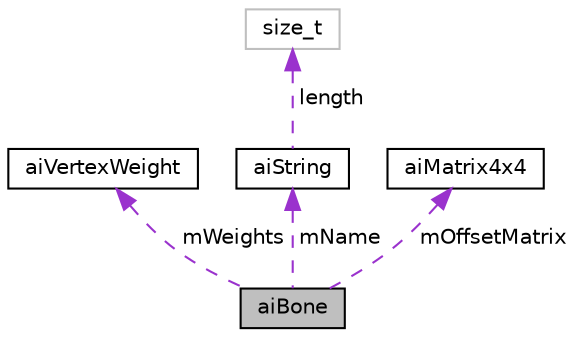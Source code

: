 digraph "aiBone"
{
  edge [fontname="Helvetica",fontsize="10",labelfontname="Helvetica",labelfontsize="10"];
  node [fontname="Helvetica",fontsize="10",shape=record];
  Node1 [label="aiBone",height=0.2,width=0.4,color="black", fillcolor="grey75", style="filled" fontcolor="black"];
  Node2 -> Node1 [dir="back",color="darkorchid3",fontsize="10",style="dashed",label=" mWeights" ,fontname="Helvetica"];
  Node2 [label="aiVertexWeight",height=0.2,width=0.4,color="black", fillcolor="white", style="filled",URL="$structai_vertex_weight.html",tooltip="A single influence of a bone on a vertex. "];
  Node3 -> Node1 [dir="back",color="darkorchid3",fontsize="10",style="dashed",label=" mName" ,fontname="Helvetica"];
  Node3 [label="aiString",height=0.2,width=0.4,color="black", fillcolor="white", style="filled",URL="$structai_string.html"];
  Node4 -> Node3 [dir="back",color="darkorchid3",fontsize="10",style="dashed",label=" length" ,fontname="Helvetica"];
  Node4 [label="size_t",height=0.2,width=0.4,color="grey75", fillcolor="white", style="filled"];
  Node5 -> Node1 [dir="back",color="darkorchid3",fontsize="10",style="dashed",label=" mOffsetMatrix" ,fontname="Helvetica"];
  Node5 [label="aiMatrix4x4",height=0.2,width=0.4,color="black", fillcolor="white", style="filled",URL="$structai_matrix4x4.html"];
}
